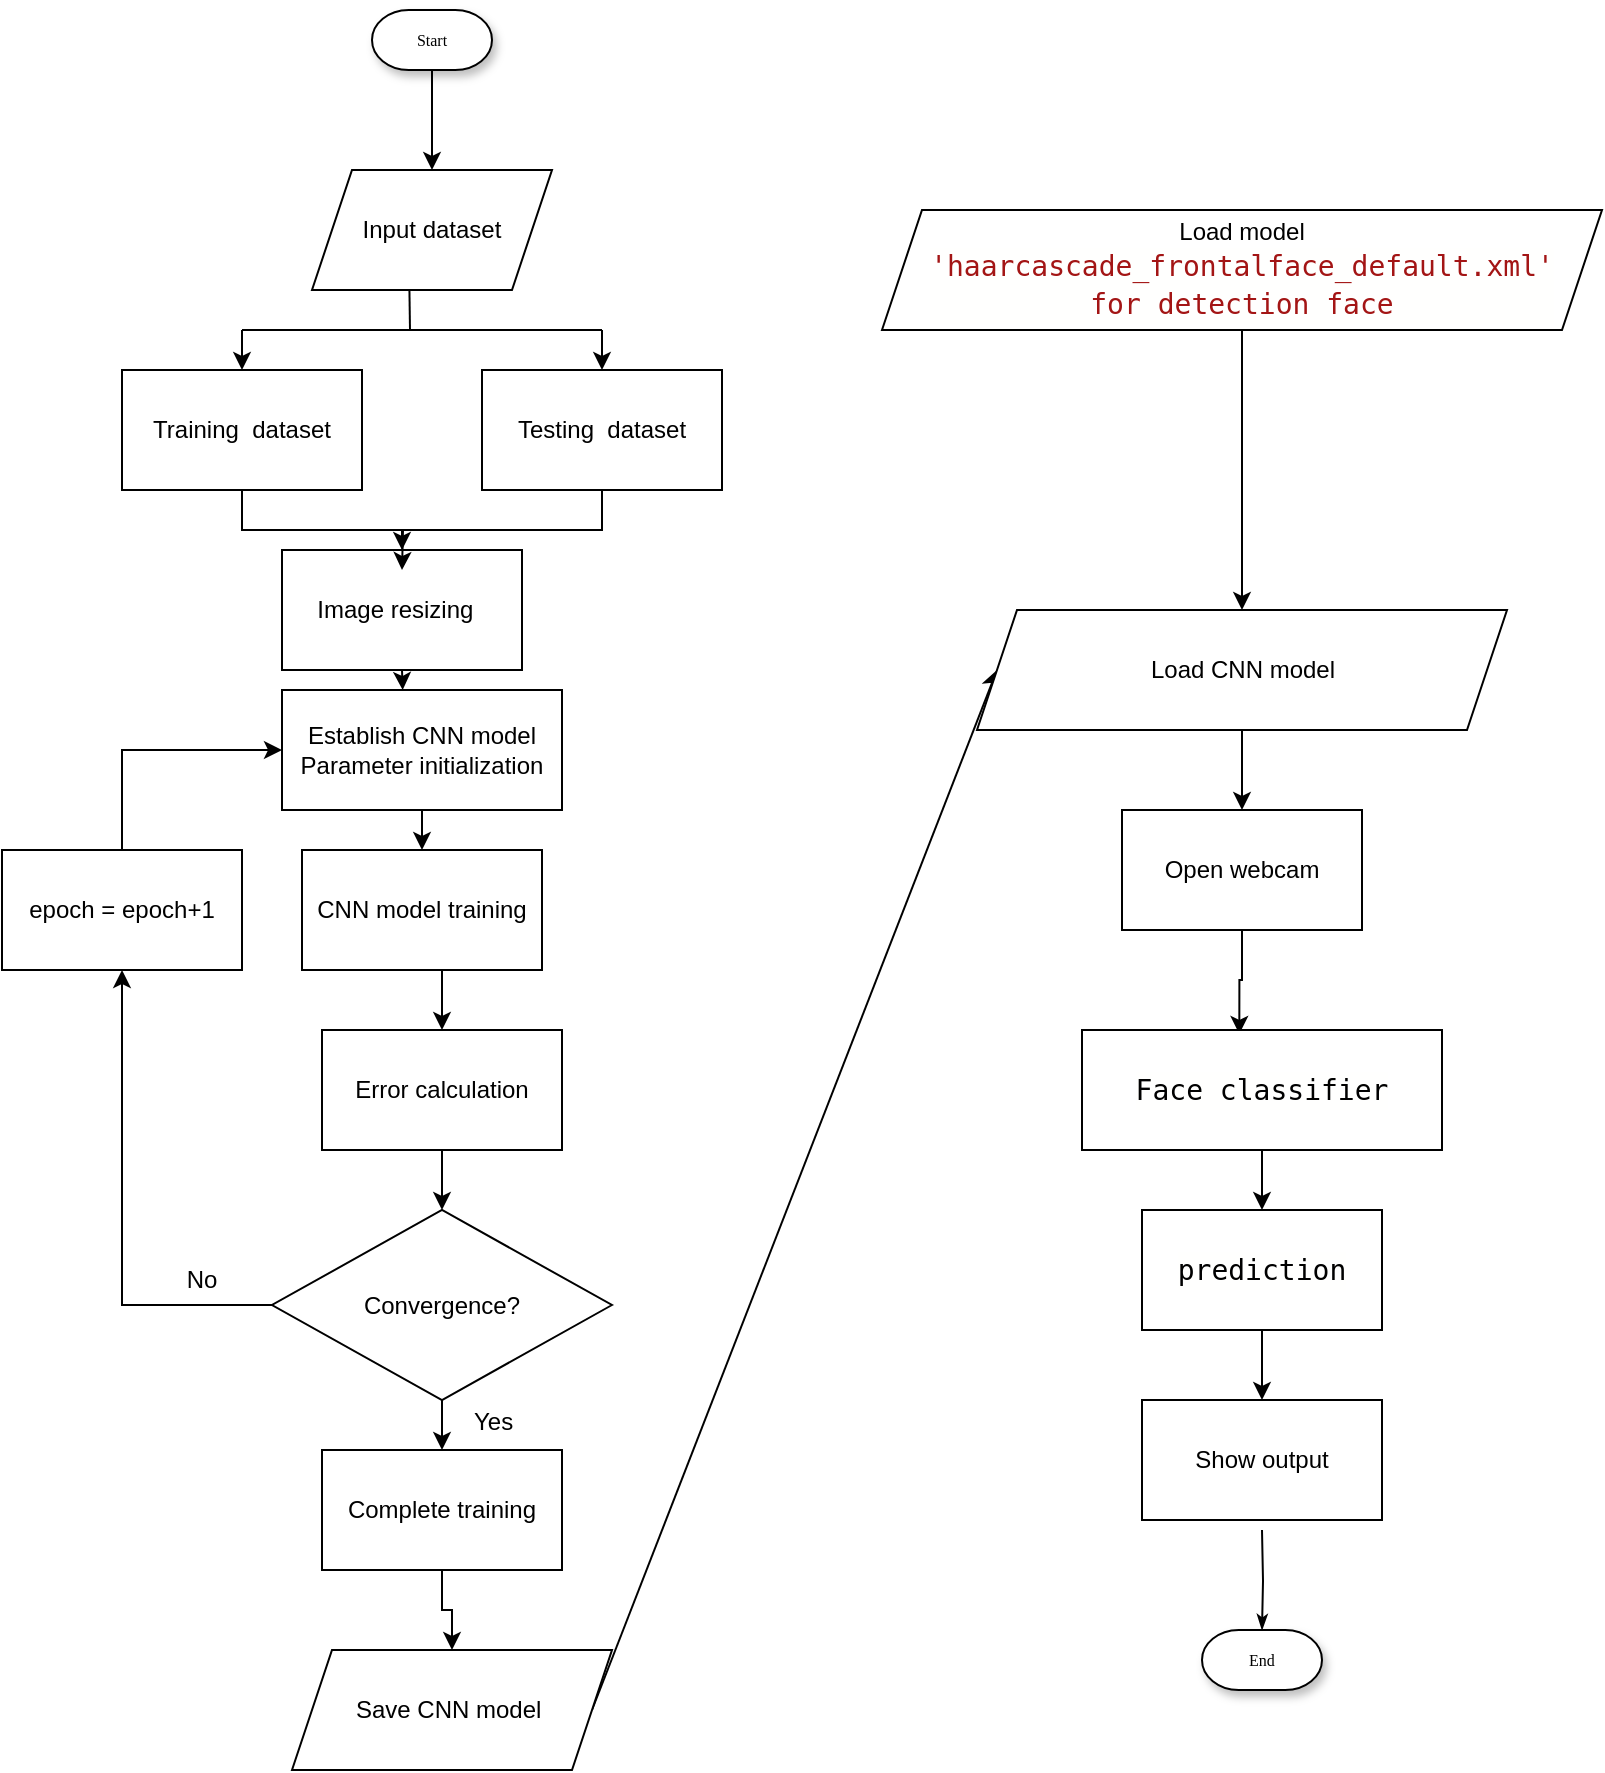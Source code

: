 <mxfile version="15.7.1" type="github">
  <diagram name="Page-1" id="edf60f1a-56cd-e834-aa8a-f176f3a09ee4">
    <mxGraphModel dx="1073" dy="878" grid="1" gridSize="10" guides="1" tooltips="1" connect="1" arrows="1" fold="1" page="1" pageScale="1" pageWidth="1100" pageHeight="850" background="none" math="0" shadow="0">
      <root>
        <mxCell id="0" />
        <mxCell id="1" parent="0" />
        <mxCell id="60e70716793133e9-57" style="edgeStyle=orthogonalEdgeStyle;rounded=0;html=1;labelBackgroundColor=none;startSize=5;endArrow=classicThin;endFill=1;endSize=5;jettySize=auto;orthogonalLoop=1;strokeWidth=1;fontFamily=Verdana;fontSize=8" parent="1" target="60e70716793133e9-30" edge="1">
          <mxGeometry relative="1" as="geometry">
            <mxPoint x="710" y="840" as="sourcePoint" />
          </mxGeometry>
        </mxCell>
        <mxCell id="60e70716793133e9-30" value="End" style="strokeWidth=1;html=1;shape=mxgraph.flowchart.terminator;whiteSpace=wrap;rounded=0;shadow=1;labelBackgroundColor=none;fontFamily=Verdana;fontSize=8;align=center;" parent="1" vertex="1">
          <mxGeometry x="680" y="890" width="60" height="30" as="geometry" />
        </mxCell>
        <mxCell id="GA6QrqiWMkRzx74BwVv9-4" value="Input dataset" style="shape=parallelogram;perimeter=parallelogramPerimeter;whiteSpace=wrap;html=1;fixedSize=1;" vertex="1" parent="1">
          <mxGeometry x="235" y="160" width="120" height="60" as="geometry" />
        </mxCell>
        <mxCell id="GA6QrqiWMkRzx74BwVv9-49" style="edgeStyle=orthogonalEdgeStyle;rounded=0;orthogonalLoop=1;jettySize=auto;html=1;exitX=0.5;exitY=1;exitDx=0;exitDy=0;entryX=0.431;entryY=0;entryDx=0;entryDy=0;entryPerimeter=0;" edge="1" parent="1" source="GA6QrqiWMkRzx74BwVv9-6" target="GA6QrqiWMkRzx74BwVv9-16">
          <mxGeometry relative="1" as="geometry" />
        </mxCell>
        <mxCell id="GA6QrqiWMkRzx74BwVv9-6" value="Image resizing &amp;nbsp;" style="rounded=0;whiteSpace=wrap;html=1;" vertex="1" parent="1">
          <mxGeometry x="220" y="350" width="120" height="60" as="geometry" />
        </mxCell>
        <mxCell id="GA6QrqiWMkRzx74BwVv9-47" style="edgeStyle=orthogonalEdgeStyle;rounded=0;orthogonalLoop=1;jettySize=auto;html=1;exitX=0.5;exitY=1;exitDx=0;exitDy=0;entryX=0.5;entryY=0;entryDx=0;entryDy=0;" edge="1" parent="1" source="GA6QrqiWMkRzx74BwVv9-7" target="GA6QrqiWMkRzx74BwVv9-6">
          <mxGeometry relative="1" as="geometry" />
        </mxCell>
        <mxCell id="GA6QrqiWMkRzx74BwVv9-7" value="Training &amp;nbsp;dataset" style="rounded=0;whiteSpace=wrap;html=1;" vertex="1" parent="1">
          <mxGeometry x="140" y="260" width="120" height="60" as="geometry" />
        </mxCell>
        <mxCell id="GA6QrqiWMkRzx74BwVv9-48" style="edgeStyle=orthogonalEdgeStyle;rounded=0;orthogonalLoop=1;jettySize=auto;html=1;exitX=0.5;exitY=1;exitDx=0;exitDy=0;" edge="1" parent="1" source="GA6QrqiWMkRzx74BwVv9-14">
          <mxGeometry relative="1" as="geometry">
            <mxPoint x="280" y="360" as="targetPoint" />
          </mxGeometry>
        </mxCell>
        <mxCell id="GA6QrqiWMkRzx74BwVv9-14" value="Testing &amp;nbsp;dataset" style="rounded=0;whiteSpace=wrap;html=1;" vertex="1" parent="1">
          <mxGeometry x="320" y="260" width="120" height="60" as="geometry" />
        </mxCell>
        <mxCell id="GA6QrqiWMkRzx74BwVv9-15" value="Start" style="strokeWidth=1;html=1;shape=mxgraph.flowchart.terminator;whiteSpace=wrap;rounded=0;shadow=1;labelBackgroundColor=none;fontFamily=Verdana;fontSize=8;align=center;" vertex="1" parent="1">
          <mxGeometry x="265" y="80" width="60" height="30" as="geometry" />
        </mxCell>
        <mxCell id="GA6QrqiWMkRzx74BwVv9-50" style="edgeStyle=orthogonalEdgeStyle;rounded=0;orthogonalLoop=1;jettySize=auto;html=1;exitX=0.5;exitY=1;exitDx=0;exitDy=0;entryX=0.5;entryY=0;entryDx=0;entryDy=0;" edge="1" parent="1" source="GA6QrqiWMkRzx74BwVv9-16" target="GA6QrqiWMkRzx74BwVv9-17">
          <mxGeometry relative="1" as="geometry" />
        </mxCell>
        <mxCell id="GA6QrqiWMkRzx74BwVv9-16" value="Establish CNN model&lt;br&gt;Parameter initialization" style="rounded=0;whiteSpace=wrap;html=1;" vertex="1" parent="1">
          <mxGeometry x="220" y="420" width="140" height="60" as="geometry" />
        </mxCell>
        <mxCell id="GA6QrqiWMkRzx74BwVv9-51" style="edgeStyle=orthogonalEdgeStyle;rounded=0;orthogonalLoop=1;jettySize=auto;html=1;exitX=0.5;exitY=1;exitDx=0;exitDy=0;entryX=0.5;entryY=0;entryDx=0;entryDy=0;" edge="1" parent="1" source="GA6QrqiWMkRzx74BwVv9-17" target="GA6QrqiWMkRzx74BwVv9-18">
          <mxGeometry relative="1" as="geometry" />
        </mxCell>
        <mxCell id="GA6QrqiWMkRzx74BwVv9-17" value="CNN model training" style="rounded=0;whiteSpace=wrap;html=1;" vertex="1" parent="1">
          <mxGeometry x="230" y="500" width="120" height="60" as="geometry" />
        </mxCell>
        <mxCell id="GA6QrqiWMkRzx74BwVv9-52" style="edgeStyle=orthogonalEdgeStyle;rounded=0;orthogonalLoop=1;jettySize=auto;html=1;exitX=0.5;exitY=1;exitDx=0;exitDy=0;entryX=0;entryY=0.5;entryDx=0;entryDy=0;" edge="1" parent="1" source="GA6QrqiWMkRzx74BwVv9-18" target="GA6QrqiWMkRzx74BwVv9-19">
          <mxGeometry relative="1" as="geometry" />
        </mxCell>
        <mxCell id="GA6QrqiWMkRzx74BwVv9-18" value="Error calculation" style="rounded=0;whiteSpace=wrap;html=1;" vertex="1" parent="1">
          <mxGeometry x="240" y="590" width="120" height="60" as="geometry" />
        </mxCell>
        <mxCell id="GA6QrqiWMkRzx74BwVv9-53" style="edgeStyle=orthogonalEdgeStyle;rounded=0;orthogonalLoop=1;jettySize=auto;html=1;exitX=0.5;exitY=1;exitDx=0;exitDy=0;entryX=0.5;entryY=1;entryDx=0;entryDy=0;" edge="1" parent="1" source="GA6QrqiWMkRzx74BwVv9-19" target="GA6QrqiWMkRzx74BwVv9-20">
          <mxGeometry relative="1" as="geometry" />
        </mxCell>
        <mxCell id="GA6QrqiWMkRzx74BwVv9-56" style="edgeStyle=orthogonalEdgeStyle;rounded=0;orthogonalLoop=1;jettySize=auto;html=1;exitX=1;exitY=0.5;exitDx=0;exitDy=0;entryX=0.5;entryY=0;entryDx=0;entryDy=0;" edge="1" parent="1" source="GA6QrqiWMkRzx74BwVv9-19" target="GA6QrqiWMkRzx74BwVv9-21">
          <mxGeometry relative="1" as="geometry" />
        </mxCell>
        <mxCell id="GA6QrqiWMkRzx74BwVv9-19" value="Convergence?" style="rhombus;whiteSpace=wrap;html=1;direction=south;" vertex="1" parent="1">
          <mxGeometry x="215" y="680" width="170" height="95" as="geometry" />
        </mxCell>
        <mxCell id="GA6QrqiWMkRzx74BwVv9-54" style="edgeStyle=orthogonalEdgeStyle;rounded=0;orthogonalLoop=1;jettySize=auto;html=1;exitX=0.5;exitY=0;exitDx=0;exitDy=0;entryX=0;entryY=0.5;entryDx=0;entryDy=0;" edge="1" parent="1" source="GA6QrqiWMkRzx74BwVv9-20" target="GA6QrqiWMkRzx74BwVv9-16">
          <mxGeometry relative="1" as="geometry" />
        </mxCell>
        <mxCell id="GA6QrqiWMkRzx74BwVv9-20" value="epoch = epoch+1" style="rounded=0;whiteSpace=wrap;html=1;" vertex="1" parent="1">
          <mxGeometry x="80" y="500" width="120" height="60" as="geometry" />
        </mxCell>
        <mxCell id="GA6QrqiWMkRzx74BwVv9-58" style="edgeStyle=orthogonalEdgeStyle;rounded=0;orthogonalLoop=1;jettySize=auto;html=1;exitX=0.5;exitY=1;exitDx=0;exitDy=0;entryX=0.5;entryY=0;entryDx=0;entryDy=0;" edge="1" parent="1" source="GA6QrqiWMkRzx74BwVv9-21" target="GA6QrqiWMkRzx74BwVv9-30">
          <mxGeometry relative="1" as="geometry" />
        </mxCell>
        <mxCell id="GA6QrqiWMkRzx74BwVv9-21" value="Complete training" style="rounded=0;whiteSpace=wrap;html=1;" vertex="1" parent="1">
          <mxGeometry x="240" y="800" width="120" height="60" as="geometry" />
        </mxCell>
        <mxCell id="GA6QrqiWMkRzx74BwVv9-25" value="Load model&lt;br&gt;&lt;div style=&quot;background-color: rgb(255 , 255 , 254) ; font-family: monospace , &amp;#34;menlo&amp;#34; , &amp;#34;monaco&amp;#34; , &amp;#34;courier new&amp;#34; , monospace ; font-size: 14px ; line-height: 19px&quot;&gt;&lt;span style=&quot;color: rgb(163 , 21 , 21)&quot;&gt;&#39;haarcascade_frontalface_default.xml&#39;&lt;/span&gt;&lt;/div&gt;&lt;div style=&quot;background-color: rgb(255 , 255 , 254) ; font-family: monospace , &amp;#34;menlo&amp;#34; , &amp;#34;monaco&amp;#34; , &amp;#34;courier new&amp;#34; , monospace ; font-size: 14px ; line-height: 19px&quot;&gt;&lt;span style=&quot;color: rgb(163 , 21 , 21)&quot;&gt;for&amp;nbsp;&lt;/span&gt;&lt;span style=&quot;color: rgb(163 , 21 , 21)&quot;&gt;detection face&lt;/span&gt;&lt;/div&gt;" style="shape=parallelogram;perimeter=parallelogramPerimeter;whiteSpace=wrap;html=1;fixedSize=1;" vertex="1" parent="1">
          <mxGeometry x="520" y="180" width="360" height="60" as="geometry" />
        </mxCell>
        <mxCell id="GA6QrqiWMkRzx74BwVv9-27" value="" style="endArrow=classic;html=1;rounded=0;exitX=1;exitY=0.5;exitDx=0;exitDy=0;entryX=0;entryY=0.5;entryDx=0;entryDy=0;" edge="1" parent="1" source="GA6QrqiWMkRzx74BwVv9-30" target="GA6QrqiWMkRzx74BwVv9-32">
          <mxGeometry width="50" height="50" relative="1" as="geometry">
            <mxPoint x="490" y="610" as="sourcePoint" />
            <mxPoint x="620" y="450" as="targetPoint" />
          </mxGeometry>
        </mxCell>
        <mxCell id="GA6QrqiWMkRzx74BwVv9-28" value="" style="endArrow=classic;html=1;rounded=0;exitX=0.5;exitY=1;exitDx=0;exitDy=0;entryX=0.5;entryY=0;entryDx=0;entryDy=0;" edge="1" parent="1" source="GA6QrqiWMkRzx74BwVv9-25" target="GA6QrqiWMkRzx74BwVv9-32">
          <mxGeometry width="50" height="50" relative="1" as="geometry">
            <mxPoint x="490" y="290" as="sourcePoint" />
            <mxPoint x="685" y="425" as="targetPoint" />
          </mxGeometry>
        </mxCell>
        <mxCell id="GA6QrqiWMkRzx74BwVv9-30" value="&lt;span&gt;Save CNN model&amp;nbsp;&lt;/span&gt;" style="shape=parallelogram;perimeter=parallelogramPerimeter;whiteSpace=wrap;html=1;fixedSize=1;" vertex="1" parent="1">
          <mxGeometry x="225" y="900" width="160" height="60" as="geometry" />
        </mxCell>
        <mxCell id="GA6QrqiWMkRzx74BwVv9-59" style="edgeStyle=orthogonalEdgeStyle;rounded=0;orthogonalLoop=1;jettySize=auto;html=1;exitX=0.5;exitY=1;exitDx=0;exitDy=0;entryX=0.5;entryY=0;entryDx=0;entryDy=0;" edge="1" parent="1" source="GA6QrqiWMkRzx74BwVv9-32" target="GA6QrqiWMkRzx74BwVv9-33">
          <mxGeometry relative="1" as="geometry" />
        </mxCell>
        <mxCell id="GA6QrqiWMkRzx74BwVv9-32" value="Load CNN model" style="shape=parallelogram;perimeter=parallelogramPerimeter;whiteSpace=wrap;html=1;fixedSize=1;" vertex="1" parent="1">
          <mxGeometry x="567.5" y="380" width="265" height="60" as="geometry" />
        </mxCell>
        <mxCell id="GA6QrqiWMkRzx74BwVv9-60" style="edgeStyle=orthogonalEdgeStyle;rounded=0;orthogonalLoop=1;jettySize=auto;html=1;exitX=0.5;exitY=1;exitDx=0;exitDy=0;entryX=0.437;entryY=0.033;entryDx=0;entryDy=0;entryPerimeter=0;" edge="1" parent="1" source="GA6QrqiWMkRzx74BwVv9-33" target="GA6QrqiWMkRzx74BwVv9-34">
          <mxGeometry relative="1" as="geometry" />
        </mxCell>
        <mxCell id="GA6QrqiWMkRzx74BwVv9-33" value="Open webcam" style="rounded=0;whiteSpace=wrap;html=1;" vertex="1" parent="1">
          <mxGeometry x="640" y="480" width="120" height="60" as="geometry" />
        </mxCell>
        <mxCell id="GA6QrqiWMkRzx74BwVv9-61" style="edgeStyle=orthogonalEdgeStyle;rounded=0;orthogonalLoop=1;jettySize=auto;html=1;exitX=0.5;exitY=1;exitDx=0;exitDy=0;entryX=0.5;entryY=0;entryDx=0;entryDy=0;" edge="1" parent="1" source="GA6QrqiWMkRzx74BwVv9-34" target="GA6QrqiWMkRzx74BwVv9-35">
          <mxGeometry relative="1" as="geometry" />
        </mxCell>
        <mxCell id="GA6QrqiWMkRzx74BwVv9-34" value="&lt;div style=&quot;background-color: rgb(255 , 255 , 254) ; font-family: monospace , &amp;#34;menlo&amp;#34; , &amp;#34;monaco&amp;#34; , &amp;#34;courier new&amp;#34; , monospace ; font-size: 14px ; line-height: 19px&quot;&gt;Face classifier&lt;/div&gt;" style="rounded=0;whiteSpace=wrap;html=1;" vertex="1" parent="1">
          <mxGeometry x="620" y="590" width="180" height="60" as="geometry" />
        </mxCell>
        <mxCell id="GA6QrqiWMkRzx74BwVv9-62" style="edgeStyle=orthogonalEdgeStyle;rounded=0;orthogonalLoop=1;jettySize=auto;html=1;exitX=0.5;exitY=1;exitDx=0;exitDy=0;entryX=0.5;entryY=0;entryDx=0;entryDy=0;" edge="1" parent="1" source="GA6QrqiWMkRzx74BwVv9-35" target="GA6QrqiWMkRzx74BwVv9-36">
          <mxGeometry relative="1" as="geometry" />
        </mxCell>
        <mxCell id="GA6QrqiWMkRzx74BwVv9-35" value="&lt;div style=&quot;background-color: rgb(255 , 255 , 254) ; font-family: monospace , &amp;#34;menlo&amp;#34; , &amp;#34;monaco&amp;#34; , &amp;#34;courier new&amp;#34; , monospace ; font-size: 14px ; line-height: 19px&quot;&gt;prediction&lt;/div&gt;" style="rounded=0;whiteSpace=wrap;html=1;" vertex="1" parent="1">
          <mxGeometry x="650" y="680" width="120" height="60" as="geometry" />
        </mxCell>
        <mxCell id="GA6QrqiWMkRzx74BwVv9-36" value="Show output" style="rounded=0;whiteSpace=wrap;html=1;" vertex="1" parent="1">
          <mxGeometry x="650" y="775" width="120" height="60" as="geometry" />
        </mxCell>
        <mxCell id="GA6QrqiWMkRzx74BwVv9-39" value="" style="endArrow=classic;html=1;rounded=0;exitX=0.5;exitY=1;exitDx=0;exitDy=0;exitPerimeter=0;entryX=0.5;entryY=0;entryDx=0;entryDy=0;" edge="1" parent="1" source="GA6QrqiWMkRzx74BwVv9-15" target="GA6QrqiWMkRzx74BwVv9-4">
          <mxGeometry width="50" height="50" relative="1" as="geometry">
            <mxPoint x="510" y="510" as="sourcePoint" />
            <mxPoint x="560" y="460" as="targetPoint" />
          </mxGeometry>
        </mxCell>
        <mxCell id="GA6QrqiWMkRzx74BwVv9-42" value="" style="endArrow=none;html=1;rounded=0;exitX=0.406;exitY=1.006;exitDx=0;exitDy=0;exitPerimeter=0;" edge="1" parent="1" source="GA6QrqiWMkRzx74BwVv9-4">
          <mxGeometry width="50" height="50" relative="1" as="geometry">
            <mxPoint x="510" y="510" as="sourcePoint" />
            <mxPoint x="284" y="240" as="targetPoint" />
          </mxGeometry>
        </mxCell>
        <mxCell id="GA6QrqiWMkRzx74BwVv9-43" value="" style="endArrow=none;html=1;rounded=0;" edge="1" parent="1">
          <mxGeometry width="50" height="50" relative="1" as="geometry">
            <mxPoint x="200" y="240" as="sourcePoint" />
            <mxPoint x="380" y="240" as="targetPoint" />
          </mxGeometry>
        </mxCell>
        <mxCell id="GA6QrqiWMkRzx74BwVv9-44" value="" style="endArrow=classic;html=1;rounded=0;entryX=0.5;entryY=0;entryDx=0;entryDy=0;" edge="1" parent="1" target="GA6QrqiWMkRzx74BwVv9-7">
          <mxGeometry width="50" height="50" relative="1" as="geometry">
            <mxPoint x="200" y="240" as="sourcePoint" />
            <mxPoint x="560" y="460" as="targetPoint" />
          </mxGeometry>
        </mxCell>
        <mxCell id="GA6QrqiWMkRzx74BwVv9-46" value="" style="endArrow=classic;html=1;rounded=0;entryX=0.5;entryY=0;entryDx=0;entryDy=0;" edge="1" parent="1" target="GA6QrqiWMkRzx74BwVv9-14">
          <mxGeometry width="50" height="50" relative="1" as="geometry">
            <mxPoint x="380" y="240" as="sourcePoint" />
            <mxPoint x="560" y="460" as="targetPoint" />
          </mxGeometry>
        </mxCell>
        <mxCell id="GA6QrqiWMkRzx74BwVv9-55" value="No" style="text;html=1;strokeColor=none;fillColor=none;align=center;verticalAlign=middle;whiteSpace=wrap;rounded=0;" vertex="1" parent="1">
          <mxGeometry x="150" y="700" width="60" height="30" as="geometry" />
        </mxCell>
        <mxCell id="GA6QrqiWMkRzx74BwVv9-57" value="Yes" style="text;strokeColor=none;fillColor=none;align=left;verticalAlign=middle;spacingLeft=4;spacingRight=4;overflow=hidden;points=[[0,0.5],[1,0.5]];portConstraint=eastwest;rotatable=0;" vertex="1" parent="1">
          <mxGeometry x="310" y="770" width="80" height="30" as="geometry" />
        </mxCell>
      </root>
    </mxGraphModel>
  </diagram>
</mxfile>
